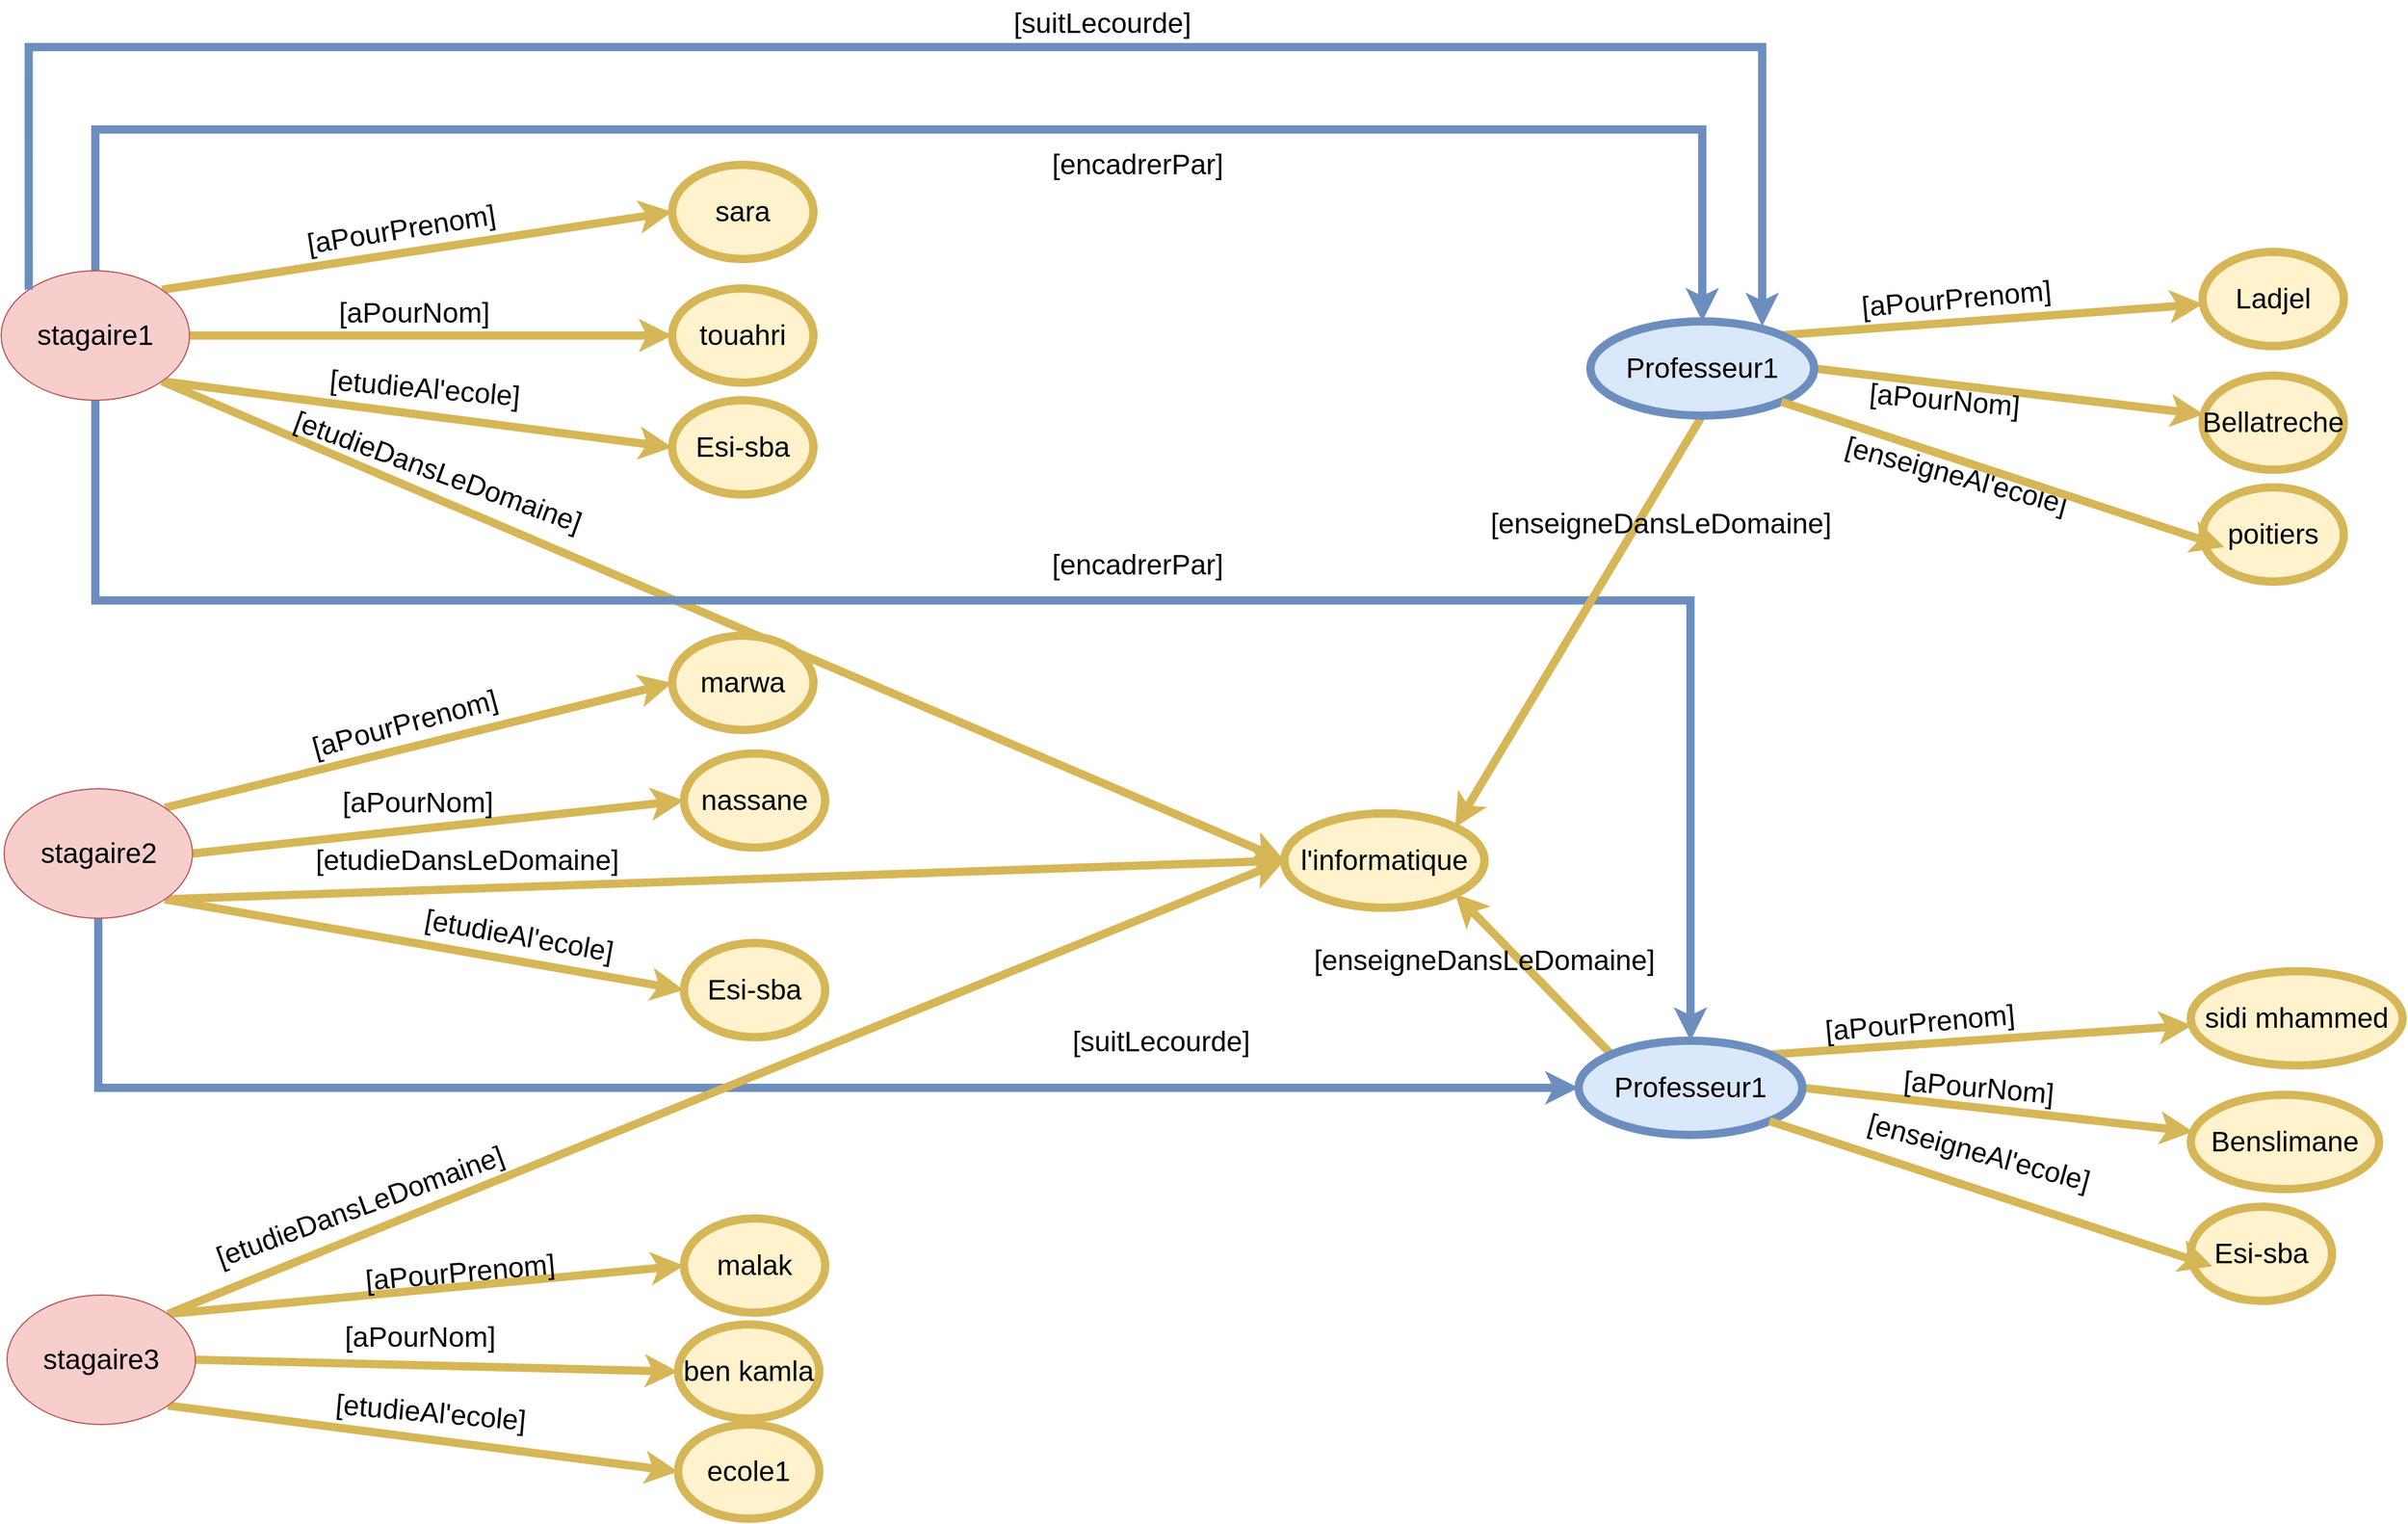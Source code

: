 <mxfile version="26.0.16">
  <diagram id="6a731a19-8d31-9384-78a2-239565b7b9f0" name="Page-1">
    <mxGraphModel dx="4097" dy="3130" grid="1" gridSize="10" guides="1" tooltips="1" connect="1" arrows="1" fold="1" page="1" pageScale="1" pageWidth="1169" pageHeight="827" background="none" math="0" shadow="0">
      <root>
        <mxCell id="0" />
        <mxCell id="1" parent="0" />
        <mxCell id="3QNH7fi-N1RYeguFt9Ue-1555" style="rounded=0;orthogonalLoop=1;jettySize=auto;html=1;exitX=1;exitY=0;exitDx=0;exitDy=0;entryX=0;entryY=0.5;entryDx=0;entryDy=0;shadow=0;fillColor=#fff2cc;strokeColor=#d6b656;strokeWidth=7;" edge="1" parent="1" source="3QNH7fi-N1RYeguFt9Ue-1542" target="3QNH7fi-N1RYeguFt9Ue-1550">
          <mxGeometry relative="1" as="geometry" />
        </mxCell>
        <mxCell id="3QNH7fi-N1RYeguFt9Ue-1556" style="edgeStyle=orthogonalEdgeStyle;rounded=0;orthogonalLoop=1;jettySize=auto;html=1;exitX=1;exitY=0.5;exitDx=0;exitDy=0;entryX=0;entryY=0.5;entryDx=0;entryDy=0;fillColor=#fff2cc;strokeColor=#d6b656;strokeWidth=7;" edge="1" parent="1" source="3QNH7fi-N1RYeguFt9Ue-1542" target="3QNH7fi-N1RYeguFt9Ue-1549">
          <mxGeometry relative="1" as="geometry" />
        </mxCell>
        <mxCell id="3QNH7fi-N1RYeguFt9Ue-1557" style="rounded=0;orthogonalLoop=1;jettySize=auto;html=1;exitX=1;exitY=1;exitDx=0;exitDy=0;entryX=0;entryY=0.5;entryDx=0;entryDy=0;fillColor=#fff2cc;strokeColor=#d6b656;strokeWidth=7;" edge="1" parent="1" source="3QNH7fi-N1RYeguFt9Ue-1542" target="3QNH7fi-N1RYeguFt9Ue-1548">
          <mxGeometry relative="1" as="geometry" />
        </mxCell>
        <mxCell id="3QNH7fi-N1RYeguFt9Ue-1558" style="rounded=0;orthogonalLoop=1;jettySize=auto;html=1;exitX=1;exitY=1;exitDx=0;exitDy=0;entryX=0;entryY=0.5;entryDx=0;entryDy=0;fillColor=#fff2cc;strokeColor=#d6b656;strokeWidth=7;" edge="1" parent="1" source="3QNH7fi-N1RYeguFt9Ue-1542" target="3QNH7fi-N1RYeguFt9Ue-1547">
          <mxGeometry relative="1" as="geometry" />
        </mxCell>
        <mxCell id="3QNH7fi-N1RYeguFt9Ue-1656" style="edgeStyle=orthogonalEdgeStyle;rounded=0;orthogonalLoop=1;jettySize=auto;html=1;exitX=0.5;exitY=0;exitDx=0;exitDy=0;entryX=0.5;entryY=0;entryDx=0;entryDy=0;strokeWidth=7;fillColor=#dae8fc;strokeColor=#6c8ebf;" edge="1" parent="1" source="3QNH7fi-N1RYeguFt9Ue-1542" target="3QNH7fi-N1RYeguFt9Ue-1626">
          <mxGeometry relative="1" as="geometry">
            <Array as="points">
              <mxPoint x="220" y="30" />
              <mxPoint x="1585" y="30" />
            </Array>
          </mxGeometry>
        </mxCell>
        <mxCell id="3QNH7fi-N1RYeguFt9Ue-1665" style="edgeStyle=orthogonalEdgeStyle;rounded=0;orthogonalLoop=1;jettySize=auto;html=1;exitX=0.5;exitY=1;exitDx=0;exitDy=0;entryX=0.5;entryY=0;entryDx=0;entryDy=0;fillColor=#dae8fc;strokeColor=#6c8ebf;strokeWidth=7;" edge="1" parent="1" source="3QNH7fi-N1RYeguFt9Ue-1542" target="3QNH7fi-N1RYeguFt9Ue-1641">
          <mxGeometry relative="1" as="geometry">
            <Array as="points">
              <mxPoint x="220" y="430" />
              <mxPoint x="1575" y="430" />
            </Array>
          </mxGeometry>
        </mxCell>
        <mxCell id="3QNH7fi-N1RYeguFt9Ue-1542" value="&lt;font style=&quot;font-size: 24px;&quot;&gt;stagaire1&lt;/font&gt;" style="ellipse;whiteSpace=wrap;html=1;fillColor=#f8cecc;strokeColor=#b85450;" vertex="1" parent="1">
          <mxGeometry x="140" y="150" width="160" height="110" as="geometry" />
        </mxCell>
        <mxCell id="3QNH7fi-N1RYeguFt9Ue-1547" value="&lt;font&gt;l&#39;informatique&lt;/font&gt;" style="ellipse;whiteSpace=wrap;html=1;fillColor=#fff2cc;strokeColor=#d6b656;strokeWidth=7;fontSize=24;" vertex="1" parent="1">
          <mxGeometry x="1230" y="611" width="170" height="80" as="geometry" />
        </mxCell>
        <mxCell id="3QNH7fi-N1RYeguFt9Ue-1548" value="&lt;font&gt;Esi-sba&lt;/font&gt;" style="ellipse;whiteSpace=wrap;html=1;fillColor=#fff2cc;strokeColor=#d6b656;strokeWidth=7;fontSize=24;" vertex="1" parent="1">
          <mxGeometry x="710" y="260" width="120" height="80" as="geometry" />
        </mxCell>
        <mxCell id="3QNH7fi-N1RYeguFt9Ue-1549" value="&lt;font&gt;touahri&lt;/font&gt;" style="ellipse;whiteSpace=wrap;html=1;fillColor=#fff2cc;strokeColor=#d6b656;strokeWidth=7;fontSize=24;" vertex="1" parent="1">
          <mxGeometry x="710" y="165" width="120" height="80" as="geometry" />
        </mxCell>
        <mxCell id="3QNH7fi-N1RYeguFt9Ue-1550" value="&lt;font&gt;sara&lt;/font&gt;" style="ellipse;whiteSpace=wrap;html=1;fillColor=#fff2cc;strokeColor=#d6b656;strokeWidth=7;fontSize=24;" vertex="1" parent="1">
          <mxGeometry x="710" y="60" width="120" height="80" as="geometry" />
        </mxCell>
        <mxCell id="3QNH7fi-N1RYeguFt9Ue-1566" value="[aPourPrenom]" style="text;strokeColor=none;align=center;fillColor=none;html=1;verticalAlign=middle;whiteSpace=wrap;rounded=0;rotation=-9;strokeWidth=7;fontSize=24;" vertex="1" parent="1">
          <mxGeometry x="450" y="100" width="60" height="30" as="geometry" />
        </mxCell>
        <mxCell id="3QNH7fi-N1RYeguFt9Ue-1568" value="[aPourNom]" style="text;strokeColor=none;align=center;fillColor=none;html=1;verticalAlign=middle;whiteSpace=wrap;rounded=0;rotation=0;strokeWidth=7;fontSize=24;" vertex="1" parent="1">
          <mxGeometry x="461" y="171" width="60" height="30" as="geometry" />
        </mxCell>
        <mxCell id="3QNH7fi-N1RYeguFt9Ue-1570" value="[etudieAl&#39;ecole]" style="text;strokeColor=none;align=center;fillColor=none;html=1;verticalAlign=middle;whiteSpace=wrap;rounded=0;rotation=5;strokeWidth=7;fontSize=24;" vertex="1" parent="1">
          <mxGeometry x="470" y="235" width="60" height="30" as="geometry" />
        </mxCell>
        <mxCell id="3QNH7fi-N1RYeguFt9Ue-1571" value="[etudieDansLeDomaine]" style="text;strokeColor=none;align=center;fillColor=none;html=1;verticalAlign=middle;whiteSpace=wrap;rounded=0;rotation=20;strokeWidth=7;fontSize=24;" vertex="1" parent="1">
          <mxGeometry x="481" y="306" width="60" height="30" as="geometry" />
        </mxCell>
        <mxCell id="3QNH7fi-N1RYeguFt9Ue-1597" style="rounded=0;orthogonalLoop=1;jettySize=auto;html=1;exitX=1;exitY=0;exitDx=0;exitDy=0;entryX=0;entryY=0.5;entryDx=0;entryDy=0;shadow=0;fillColor=#fff2cc;strokeColor=#d6b656;strokeWidth=7;" edge="1" parent="1" source="3QNH7fi-N1RYeguFt9Ue-1601" target="3QNH7fi-N1RYeguFt9Ue-1605">
          <mxGeometry relative="1" as="geometry" />
        </mxCell>
        <mxCell id="3QNH7fi-N1RYeguFt9Ue-1598" style="rounded=0;orthogonalLoop=1;jettySize=auto;html=1;exitX=1;exitY=0.5;exitDx=0;exitDy=0;entryX=0;entryY=0.5;entryDx=0;entryDy=0;fillColor=#fff2cc;strokeColor=#d6b656;strokeWidth=7;" edge="1" parent="1" source="3QNH7fi-N1RYeguFt9Ue-1601" target="3QNH7fi-N1RYeguFt9Ue-1604">
          <mxGeometry relative="1" as="geometry" />
        </mxCell>
        <mxCell id="3QNH7fi-N1RYeguFt9Ue-1599" style="rounded=0;orthogonalLoop=1;jettySize=auto;html=1;exitX=1;exitY=1;exitDx=0;exitDy=0;entryX=0;entryY=0.5;entryDx=0;entryDy=0;fillColor=#fff2cc;strokeColor=#d6b656;strokeWidth=7;" edge="1" parent="1" source="3QNH7fi-N1RYeguFt9Ue-1601" target="3QNH7fi-N1RYeguFt9Ue-1603">
          <mxGeometry relative="1" as="geometry" />
        </mxCell>
        <mxCell id="3QNH7fi-N1RYeguFt9Ue-1600" style="rounded=0;orthogonalLoop=1;jettySize=auto;html=1;exitX=1;exitY=1;exitDx=0;exitDy=0;entryX=0;entryY=0.5;entryDx=0;entryDy=0;fillColor=#fff2cc;strokeColor=#d6b656;strokeWidth=7;" edge="1" parent="1" source="3QNH7fi-N1RYeguFt9Ue-1601" target="3QNH7fi-N1RYeguFt9Ue-1602">
          <mxGeometry relative="1" as="geometry" />
        </mxCell>
        <mxCell id="3QNH7fi-N1RYeguFt9Ue-1658" style="edgeStyle=orthogonalEdgeStyle;rounded=0;orthogonalLoop=1;jettySize=auto;html=1;exitX=0.5;exitY=1;exitDx=0;exitDy=0;entryX=0;entryY=0.5;entryDx=0;entryDy=0;fillColor=#dae8fc;strokeColor=#6c8ebf;strokeWidth=7;" edge="1" parent="1" source="3QNH7fi-N1RYeguFt9Ue-1601" target="3QNH7fi-N1RYeguFt9Ue-1641">
          <mxGeometry relative="1" as="geometry" />
        </mxCell>
        <mxCell id="3QNH7fi-N1RYeguFt9Ue-1601" value="&lt;font style=&quot;font-size: 24px;&quot;&gt;stagaire2&lt;/font&gt;" style="ellipse;whiteSpace=wrap;html=1;fillColor=#f8cecc;strokeColor=#b85450;" vertex="1" parent="1">
          <mxGeometry x="142.5" y="590" width="160" height="110" as="geometry" />
        </mxCell>
        <mxCell id="3QNH7fi-N1RYeguFt9Ue-1602" value="&lt;font&gt;l&#39;informatique&lt;/font&gt;" style="ellipse;whiteSpace=wrap;html=1;fillColor=#fff2cc;strokeColor=#d6b656;strokeWidth=7;fontSize=24;" vertex="1" parent="1">
          <mxGeometry x="1230" y="611" width="170" height="80" as="geometry" />
        </mxCell>
        <mxCell id="3QNH7fi-N1RYeguFt9Ue-1603" value="&lt;font&gt;Esi-sba&lt;/font&gt;" style="ellipse;whiteSpace=wrap;html=1;fillColor=#fff2cc;strokeColor=#d6b656;strokeWidth=7;fontSize=24;" vertex="1" parent="1">
          <mxGeometry x="720" y="721" width="120" height="80" as="geometry" />
        </mxCell>
        <mxCell id="3QNH7fi-N1RYeguFt9Ue-1604" value="&lt;font&gt;nassane&lt;/font&gt;" style="ellipse;whiteSpace=wrap;html=1;fillColor=#fff2cc;strokeColor=#d6b656;strokeWidth=7;fontSize=24;" vertex="1" parent="1">
          <mxGeometry x="720" y="560" width="120" height="80" as="geometry" />
        </mxCell>
        <mxCell id="3QNH7fi-N1RYeguFt9Ue-1605" value="&lt;font&gt;marwa&lt;/font&gt;" style="ellipse;whiteSpace=wrap;html=1;fillColor=#fff2cc;strokeColor=#d6b656;strokeWidth=7;fontSize=24;" vertex="1" parent="1">
          <mxGeometry x="710" y="460" width="120" height="80" as="geometry" />
        </mxCell>
        <mxCell id="3QNH7fi-N1RYeguFt9Ue-1606" value="[aPourPrenom]" style="text;strokeColor=none;align=center;fillColor=none;html=1;verticalAlign=middle;whiteSpace=wrap;rounded=0;rotation=-15;strokeWidth=7;fontSize=24;" vertex="1" parent="1">
          <mxGeometry x="452.5" y="520" width="60" height="30" as="geometry" />
        </mxCell>
        <mxCell id="3QNH7fi-N1RYeguFt9Ue-1607" value="[aPourNom]" style="text;strokeColor=none;align=center;fillColor=none;html=1;verticalAlign=middle;whiteSpace=wrap;rounded=0;rotation=0;strokeWidth=7;fontSize=24;" vertex="1" parent="1">
          <mxGeometry x="463.5" y="587" width="60" height="30" as="geometry" />
        </mxCell>
        <mxCell id="3QNH7fi-N1RYeguFt9Ue-1608" value="[etudieAl&#39;ecole]" style="text;strokeColor=none;align=center;fillColor=none;html=1;verticalAlign=middle;whiteSpace=wrap;rounded=0;rotation=10;strokeWidth=7;fontSize=24;" vertex="1" parent="1">
          <mxGeometry x="550" y="700" width="60" height="30" as="geometry" />
        </mxCell>
        <mxCell id="3QNH7fi-N1RYeguFt9Ue-1609" value="[etudieDansLeDomaine]" style="text;strokeColor=none;align=center;fillColor=none;html=1;verticalAlign=middle;whiteSpace=wrap;rounded=0;rotation=0;strokeWidth=7;fontSize=24;" vertex="1" parent="1">
          <mxGeometry x="481" y="636" width="110" height="30" as="geometry" />
        </mxCell>
        <mxCell id="3QNH7fi-N1RYeguFt9Ue-1610" style="rounded=0;orthogonalLoop=1;jettySize=auto;html=1;exitX=1;exitY=0;exitDx=0;exitDy=0;entryX=0;entryY=0.5;entryDx=0;entryDy=0;shadow=0;fillColor=#fff2cc;strokeColor=#d6b656;strokeWidth=7;" edge="1" parent="1" source="3QNH7fi-N1RYeguFt9Ue-1614" target="3QNH7fi-N1RYeguFt9Ue-1618">
          <mxGeometry relative="1" as="geometry" />
        </mxCell>
        <mxCell id="3QNH7fi-N1RYeguFt9Ue-1611" style="rounded=0;orthogonalLoop=1;jettySize=auto;html=1;exitX=1;exitY=0.5;exitDx=0;exitDy=0;entryX=0;entryY=0.5;entryDx=0;entryDy=0;fillColor=#fff2cc;strokeColor=#d6b656;strokeWidth=7;" edge="1" parent="1" source="3QNH7fi-N1RYeguFt9Ue-1614" target="3QNH7fi-N1RYeguFt9Ue-1617">
          <mxGeometry relative="1" as="geometry" />
        </mxCell>
        <mxCell id="3QNH7fi-N1RYeguFt9Ue-1612" style="rounded=0;orthogonalLoop=1;jettySize=auto;html=1;exitX=1;exitY=1;exitDx=0;exitDy=0;entryX=0;entryY=0.5;entryDx=0;entryDy=0;fillColor=#fff2cc;strokeColor=#d6b656;strokeWidth=7;" edge="1" parent="1" source="3QNH7fi-N1RYeguFt9Ue-1614" target="3QNH7fi-N1RYeguFt9Ue-1616">
          <mxGeometry relative="1" as="geometry" />
        </mxCell>
        <mxCell id="3QNH7fi-N1RYeguFt9Ue-1613" style="rounded=0;orthogonalLoop=1;jettySize=auto;html=1;exitX=1;exitY=0;exitDx=0;exitDy=0;entryX=0;entryY=0.5;entryDx=0;entryDy=0;fillColor=#fff2cc;strokeColor=#d6b656;strokeWidth=7;" edge="1" parent="1" source="3QNH7fi-N1RYeguFt9Ue-1614" target="3QNH7fi-N1RYeguFt9Ue-1615">
          <mxGeometry relative="1" as="geometry" />
        </mxCell>
        <mxCell id="3QNH7fi-N1RYeguFt9Ue-1614" value="&lt;font style=&quot;font-size: 24px;&quot;&gt;stagaire3&lt;/font&gt;" style="ellipse;whiteSpace=wrap;html=1;fillColor=#f8cecc;strokeColor=#b85450;" vertex="1" parent="1">
          <mxGeometry x="145" y="1020" width="160" height="110" as="geometry" />
        </mxCell>
        <mxCell id="3QNH7fi-N1RYeguFt9Ue-1615" value="&lt;font&gt;l&#39;informatique&lt;/font&gt;" style="ellipse;whiteSpace=wrap;html=1;fillColor=#fff2cc;strokeColor=#d6b656;strokeWidth=7;fontSize=24;" vertex="1" parent="1">
          <mxGeometry x="1230" y="611" width="170" height="80" as="geometry" />
        </mxCell>
        <mxCell id="3QNH7fi-N1RYeguFt9Ue-1616" value="&lt;font&gt;ecole1&lt;/font&gt;" style="ellipse;whiteSpace=wrap;html=1;fillColor=#fff2cc;strokeColor=#d6b656;strokeWidth=7;fontSize=24;" vertex="1" parent="1">
          <mxGeometry x="715" y="1130" width="120" height="80" as="geometry" />
        </mxCell>
        <mxCell id="3QNH7fi-N1RYeguFt9Ue-1617" value="&lt;font&gt;ben kamla&lt;/font&gt;" style="ellipse;whiteSpace=wrap;html=1;fillColor=#fff2cc;strokeColor=#d6b656;strokeWidth=7;fontSize=24;" vertex="1" parent="1">
          <mxGeometry x="715" y="1045" width="120" height="80" as="geometry" />
        </mxCell>
        <mxCell id="3QNH7fi-N1RYeguFt9Ue-1618" value="&lt;font&gt;malak&lt;/font&gt;" style="ellipse;whiteSpace=wrap;html=1;fillColor=#fff2cc;strokeColor=#d6b656;strokeWidth=7;fontSize=24;" vertex="1" parent="1">
          <mxGeometry x="720" y="955" width="120" height="80" as="geometry" />
        </mxCell>
        <mxCell id="3QNH7fi-N1RYeguFt9Ue-1619" value="[aPourPrenom]" style="text;strokeColor=none;align=center;fillColor=none;html=1;verticalAlign=middle;whiteSpace=wrap;rounded=0;rotation=-5;strokeWidth=7;fontSize=24;" vertex="1" parent="1">
          <mxGeometry x="500" y="986" width="60" height="30" as="geometry" />
        </mxCell>
        <mxCell id="3QNH7fi-N1RYeguFt9Ue-1620" value="[aPourNom]" style="text;strokeColor=none;align=center;fillColor=none;html=1;verticalAlign=middle;whiteSpace=wrap;rounded=0;rotation=0;strokeWidth=7;fontSize=24;" vertex="1" parent="1">
          <mxGeometry x="466" y="1041" width="60" height="30" as="geometry" />
        </mxCell>
        <mxCell id="3QNH7fi-N1RYeguFt9Ue-1621" value="[etudieAl&#39;ecole]" style="text;strokeColor=none;align=center;fillColor=none;html=1;verticalAlign=middle;whiteSpace=wrap;rounded=0;rotation=5;strokeWidth=7;fontSize=24;" vertex="1" parent="1">
          <mxGeometry x="475" y="1105" width="60" height="30" as="geometry" />
        </mxCell>
        <mxCell id="3QNH7fi-N1RYeguFt9Ue-1622" value="[etudieDansLeDomaine]" style="text;strokeColor=none;align=center;fillColor=none;html=1;verticalAlign=middle;whiteSpace=wrap;rounded=0;rotation=-20;strokeWidth=7;fontSize=24;" vertex="1" parent="1">
          <mxGeometry x="415" y="930" width="60" height="30" as="geometry" />
        </mxCell>
        <mxCell id="3QNH7fi-N1RYeguFt9Ue-1633" style="rounded=0;orthogonalLoop=1;jettySize=auto;html=1;exitX=1;exitY=0;exitDx=0;exitDy=0;fillColor=#fff2cc;strokeColor=#d6b656;strokeWidth=7;" edge="1" parent="1" source="3QNH7fi-N1RYeguFt9Ue-1626" target="3QNH7fi-N1RYeguFt9Ue-1629">
          <mxGeometry relative="1" as="geometry" />
        </mxCell>
        <mxCell id="3QNH7fi-N1RYeguFt9Ue-1634" style="rounded=0;orthogonalLoop=1;jettySize=auto;html=1;exitX=1;exitY=0.5;exitDx=0;exitDy=0;fillColor=#fff2cc;strokeColor=#d6b656;strokeWidth=7;" edge="1" parent="1" source="3QNH7fi-N1RYeguFt9Ue-1626" target="3QNH7fi-N1RYeguFt9Ue-1628">
          <mxGeometry relative="1" as="geometry" />
        </mxCell>
        <mxCell id="3QNH7fi-N1RYeguFt9Ue-1636" style="rounded=0;orthogonalLoop=1;jettySize=auto;html=1;exitX=0.5;exitY=1;exitDx=0;exitDy=0;entryX=1;entryY=0;entryDx=0;entryDy=0;fillColor=#fff2cc;strokeColor=#d6b656;strokeWidth=7;fontSize=24;" edge="1" parent="1" source="3QNH7fi-N1RYeguFt9Ue-1626" target="3QNH7fi-N1RYeguFt9Ue-1615">
          <mxGeometry relative="1" as="geometry" />
        </mxCell>
        <mxCell id="3QNH7fi-N1RYeguFt9Ue-1626" value="&lt;font&gt;Professeur1&lt;/font&gt;" style="ellipse;whiteSpace=wrap;html=1;fillColor=#dae8fc;strokeColor=#6c8ebf;strokeWidth=7;fontSize=24;" vertex="1" parent="1">
          <mxGeometry x="1490" y="193" width="190" height="80" as="geometry" />
        </mxCell>
        <mxCell id="3QNH7fi-N1RYeguFt9Ue-1627" value="&lt;font style=&quot;font-size: 24px;&quot;&gt;poitiers&lt;/font&gt;" style="ellipse;whiteSpace=wrap;html=1;fillColor=#fff2cc;strokeColor=#d6b656;strokeWidth=7;" vertex="1" parent="1">
          <mxGeometry x="2010" y="334" width="120" height="80" as="geometry" />
        </mxCell>
        <mxCell id="3QNH7fi-N1RYeguFt9Ue-1628" value="&lt;font style=&quot;font-size: 24px;&quot;&gt;Bellatreche&lt;/font&gt;" style="ellipse;whiteSpace=wrap;html=1;fillColor=#fff2cc;strokeColor=#d6b656;strokeWidth=7;" vertex="1" parent="1">
          <mxGeometry x="2010" y="239" width="120" height="80" as="geometry" />
        </mxCell>
        <mxCell id="3QNH7fi-N1RYeguFt9Ue-1629" value="&lt;font style=&quot;font-size: 24px;&quot;&gt;Ladjel&lt;/font&gt;" style="ellipse;whiteSpace=wrap;html=1;fillColor=#fff2cc;strokeColor=#d6b656;strokeWidth=7;" vertex="1" parent="1">
          <mxGeometry x="2010" y="134" width="120" height="80" as="geometry" />
        </mxCell>
        <mxCell id="3QNH7fi-N1RYeguFt9Ue-1630" value="[aPourPrenom]" style="text;strokeColor=none;align=center;fillColor=none;html=1;verticalAlign=middle;whiteSpace=wrap;rounded=0;rotation=-5;strokeWidth=7;fontSize=24;" vertex="1" parent="1">
          <mxGeometry x="1771" y="159" width="60" height="30" as="geometry" />
        </mxCell>
        <mxCell id="3QNH7fi-N1RYeguFt9Ue-1631" value="[aPourNom]" style="text;strokeColor=none;align=center;fillColor=none;html=1;verticalAlign=middle;whiteSpace=wrap;rounded=0;rotation=5;strokeWidth=7;fontSize=24;" vertex="1" parent="1">
          <mxGeometry x="1761" y="245" width="60" height="30" as="geometry" />
        </mxCell>
        <mxCell id="3QNH7fi-N1RYeguFt9Ue-1632" value="[enseigneAl&#39;ecole]" style="text;strokeColor=none;align=center;fillColor=none;html=1;verticalAlign=middle;whiteSpace=wrap;rounded=0;rotation=15;strokeWidth=7;fontSize=24;" vertex="1" parent="1">
          <mxGeometry x="1771" y="309" width="60" height="30" as="geometry" />
        </mxCell>
        <mxCell id="3QNH7fi-N1RYeguFt9Ue-1635" style="rounded=0;orthogonalLoop=1;jettySize=auto;html=1;exitX=1;exitY=1;exitDx=0;exitDy=0;entryX=0.153;entryY=0.633;entryDx=0;entryDy=0;entryPerimeter=0;fillColor=#fff2cc;strokeColor=#d6b656;strokeWidth=7;" edge="1" parent="1" source="3QNH7fi-N1RYeguFt9Ue-1626" target="3QNH7fi-N1RYeguFt9Ue-1627">
          <mxGeometry relative="1" as="geometry" />
        </mxCell>
        <mxCell id="3QNH7fi-N1RYeguFt9Ue-1637" value="[enseigneDansLeDomaine]" style="text;strokeColor=none;align=center;fillColor=none;html=1;verticalAlign=middle;whiteSpace=wrap;rounded=0;strokeWidth=7;fontSize=24;" vertex="1" parent="1">
          <mxGeometry x="1520" y="350" width="60" height="30" as="geometry" />
        </mxCell>
        <mxCell id="3QNH7fi-N1RYeguFt9Ue-1639" style="rounded=0;orthogonalLoop=1;jettySize=auto;html=1;exitX=1;exitY=0;exitDx=0;exitDy=0;fillColor=#fff2cc;strokeColor=#d6b656;strokeWidth=7;" edge="1" parent="1" source="3QNH7fi-N1RYeguFt9Ue-1641" target="3QNH7fi-N1RYeguFt9Ue-1644">
          <mxGeometry relative="1" as="geometry" />
        </mxCell>
        <mxCell id="3QNH7fi-N1RYeguFt9Ue-1640" style="rounded=0;orthogonalLoop=1;jettySize=auto;html=1;exitX=1;exitY=0.5;exitDx=0;exitDy=0;fillColor=#fff2cc;strokeColor=#d6b656;strokeWidth=7;" edge="1" parent="1" source="3QNH7fi-N1RYeguFt9Ue-1641" target="3QNH7fi-N1RYeguFt9Ue-1643">
          <mxGeometry relative="1" as="geometry" />
        </mxCell>
        <mxCell id="3QNH7fi-N1RYeguFt9Ue-1654" style="rounded=0;orthogonalLoop=1;jettySize=auto;html=1;exitX=0;exitY=0;exitDx=0;exitDy=0;entryX=1;entryY=1;entryDx=0;entryDy=0;fillColor=#fff2cc;strokeColor=#d6b656;strokeWidth=7;" edge="1" parent="1" source="3QNH7fi-N1RYeguFt9Ue-1641" target="3QNH7fi-N1RYeguFt9Ue-1615">
          <mxGeometry relative="1" as="geometry" />
        </mxCell>
        <mxCell id="3QNH7fi-N1RYeguFt9Ue-1641" value="&lt;font&gt;Professeur1&lt;/font&gt;" style="ellipse;whiteSpace=wrap;html=1;fillColor=#dae8fc;strokeColor=#6c8ebf;strokeWidth=7;fontSize=24;" vertex="1" parent="1">
          <mxGeometry x="1480" y="804" width="190" height="80" as="geometry" />
        </mxCell>
        <mxCell id="3QNH7fi-N1RYeguFt9Ue-1642" value="&lt;span style=&quot;font-size: 24px;&quot;&gt;Esi-sba&lt;/span&gt;" style="ellipse;whiteSpace=wrap;html=1;fillColor=#fff2cc;strokeColor=#d6b656;strokeWidth=7;" vertex="1" parent="1">
          <mxGeometry x="2000" y="945" width="120" height="80" as="geometry" />
        </mxCell>
        <mxCell id="3QNH7fi-N1RYeguFt9Ue-1643" value="&lt;font style=&quot;font-size: 24px;&quot;&gt;Benslimane&lt;/font&gt;" style="ellipse;whiteSpace=wrap;html=1;fillColor=#fff2cc;strokeColor=#d6b656;strokeWidth=7;" vertex="1" parent="1">
          <mxGeometry x="2000" y="850" width="160" height="80" as="geometry" />
        </mxCell>
        <mxCell id="3QNH7fi-N1RYeguFt9Ue-1644" value="&lt;font style=&quot;font-size: 24px;&quot;&gt;sidi mhammed&lt;/font&gt;" style="ellipse;whiteSpace=wrap;html=1;fillColor=#fff2cc;strokeColor=#d6b656;strokeWidth=7;" vertex="1" parent="1">
          <mxGeometry x="2000" y="745" width="180" height="80" as="geometry" />
        </mxCell>
        <mxCell id="3QNH7fi-N1RYeguFt9Ue-1645" value="[aPourPrenom]" style="text;strokeColor=none;align=center;fillColor=none;html=1;verticalAlign=middle;whiteSpace=wrap;rounded=0;rotation=-5;strokeWidth=7;fontSize=24;" vertex="1" parent="1">
          <mxGeometry x="1740" y="774" width="60" height="30" as="geometry" />
        </mxCell>
        <mxCell id="3QNH7fi-N1RYeguFt9Ue-1646" value="[aPourNom]" style="text;strokeColor=none;align=center;fillColor=none;html=1;verticalAlign=middle;whiteSpace=wrap;rounded=0;rotation=5;strokeWidth=7;fontSize=24;" vertex="1" parent="1">
          <mxGeometry x="1790" y="829" width="60" height="30" as="geometry" />
        </mxCell>
        <mxCell id="3QNH7fi-N1RYeguFt9Ue-1647" value="[enseigneAl&#39;ecole]" style="text;strokeColor=none;align=center;fillColor=none;html=1;verticalAlign=middle;whiteSpace=wrap;rounded=0;rotation=15;strokeWidth=7;fontSize=24;" vertex="1" parent="1">
          <mxGeometry x="1790" y="884" width="60" height="30" as="geometry" />
        </mxCell>
        <mxCell id="3QNH7fi-N1RYeguFt9Ue-1648" style="rounded=0;orthogonalLoop=1;jettySize=auto;html=1;exitX=1;exitY=1;exitDx=0;exitDy=0;entryX=0.153;entryY=0.633;entryDx=0;entryDy=0;entryPerimeter=0;fillColor=#fff2cc;strokeColor=#d6b656;strokeWidth=7;" edge="1" parent="1" source="3QNH7fi-N1RYeguFt9Ue-1641" target="3QNH7fi-N1RYeguFt9Ue-1642">
          <mxGeometry relative="1" as="geometry" />
        </mxCell>
        <mxCell id="3QNH7fi-N1RYeguFt9Ue-1649" value="[enseigneDansLeDomaine]" style="text;strokeColor=none;align=center;fillColor=none;html=1;verticalAlign=middle;whiteSpace=wrap;rounded=0;strokeWidth=7;fontSize=24;" vertex="1" parent="1">
          <mxGeometry x="1370" y="721" width="60" height="30" as="geometry" />
        </mxCell>
        <mxCell id="3QNH7fi-N1RYeguFt9Ue-1657" value="&lt;font style=&quot;font-size: 24px;&quot;&gt;[encadrerPar]&lt;/font&gt;" style="text;html=1;align=center;verticalAlign=middle;resizable=0;points=[];autosize=1;strokeColor=none;fillColor=none;" vertex="1" parent="1">
          <mxGeometry x="1020" y="40" width="170" height="40" as="geometry" />
        </mxCell>
        <mxCell id="3QNH7fi-N1RYeguFt9Ue-1659" value="&lt;font style=&quot;font-size: 24px;&quot;&gt;[suitLecourde]&lt;/font&gt;" style="text;html=1;align=center;verticalAlign=middle;resizable=0;points=[];autosize=1;strokeColor=none;fillColor=none;" vertex="1" parent="1">
          <mxGeometry x="1040" y="785" width="170" height="40" as="geometry" />
        </mxCell>
        <mxCell id="3QNH7fi-N1RYeguFt9Ue-1667" value="&lt;font style=&quot;font-size: 24px;&quot;&gt;[encadrerPar]&lt;/font&gt;" style="text;html=1;align=center;verticalAlign=middle;resizable=0;points=[];autosize=1;strokeColor=none;fillColor=none;" vertex="1" parent="1">
          <mxGeometry x="1020" y="380" width="170" height="40" as="geometry" />
        </mxCell>
        <mxCell id="3QNH7fi-N1RYeguFt9Ue-1668" style="edgeStyle=orthogonalEdgeStyle;rounded=0;orthogonalLoop=1;jettySize=auto;html=1;exitX=0;exitY=0;exitDx=0;exitDy=0;entryX=0.768;entryY=0.05;entryDx=0;entryDy=0;entryPerimeter=0;fillColor=#dae8fc;strokeColor=#6c8ebf;strokeWidth=7;" edge="1" parent="1" source="3QNH7fi-N1RYeguFt9Ue-1542" target="3QNH7fi-N1RYeguFt9Ue-1626">
          <mxGeometry relative="1" as="geometry">
            <Array as="points">
              <mxPoint x="163" y="-40" />
              <mxPoint x="1636" y="-40" />
            </Array>
          </mxGeometry>
        </mxCell>
        <mxCell id="3QNH7fi-N1RYeguFt9Ue-1671" value="&lt;font style=&quot;font-size: 24px;&quot;&gt;[suitLecourde]&lt;/font&gt;" style="text;html=1;align=center;verticalAlign=middle;resizable=0;points=[];autosize=1;strokeColor=none;fillColor=none;" vertex="1" parent="1">
          <mxGeometry x="990" y="-80" width="170" height="40" as="geometry" />
        </mxCell>
      </root>
    </mxGraphModel>
  </diagram>
</mxfile>
